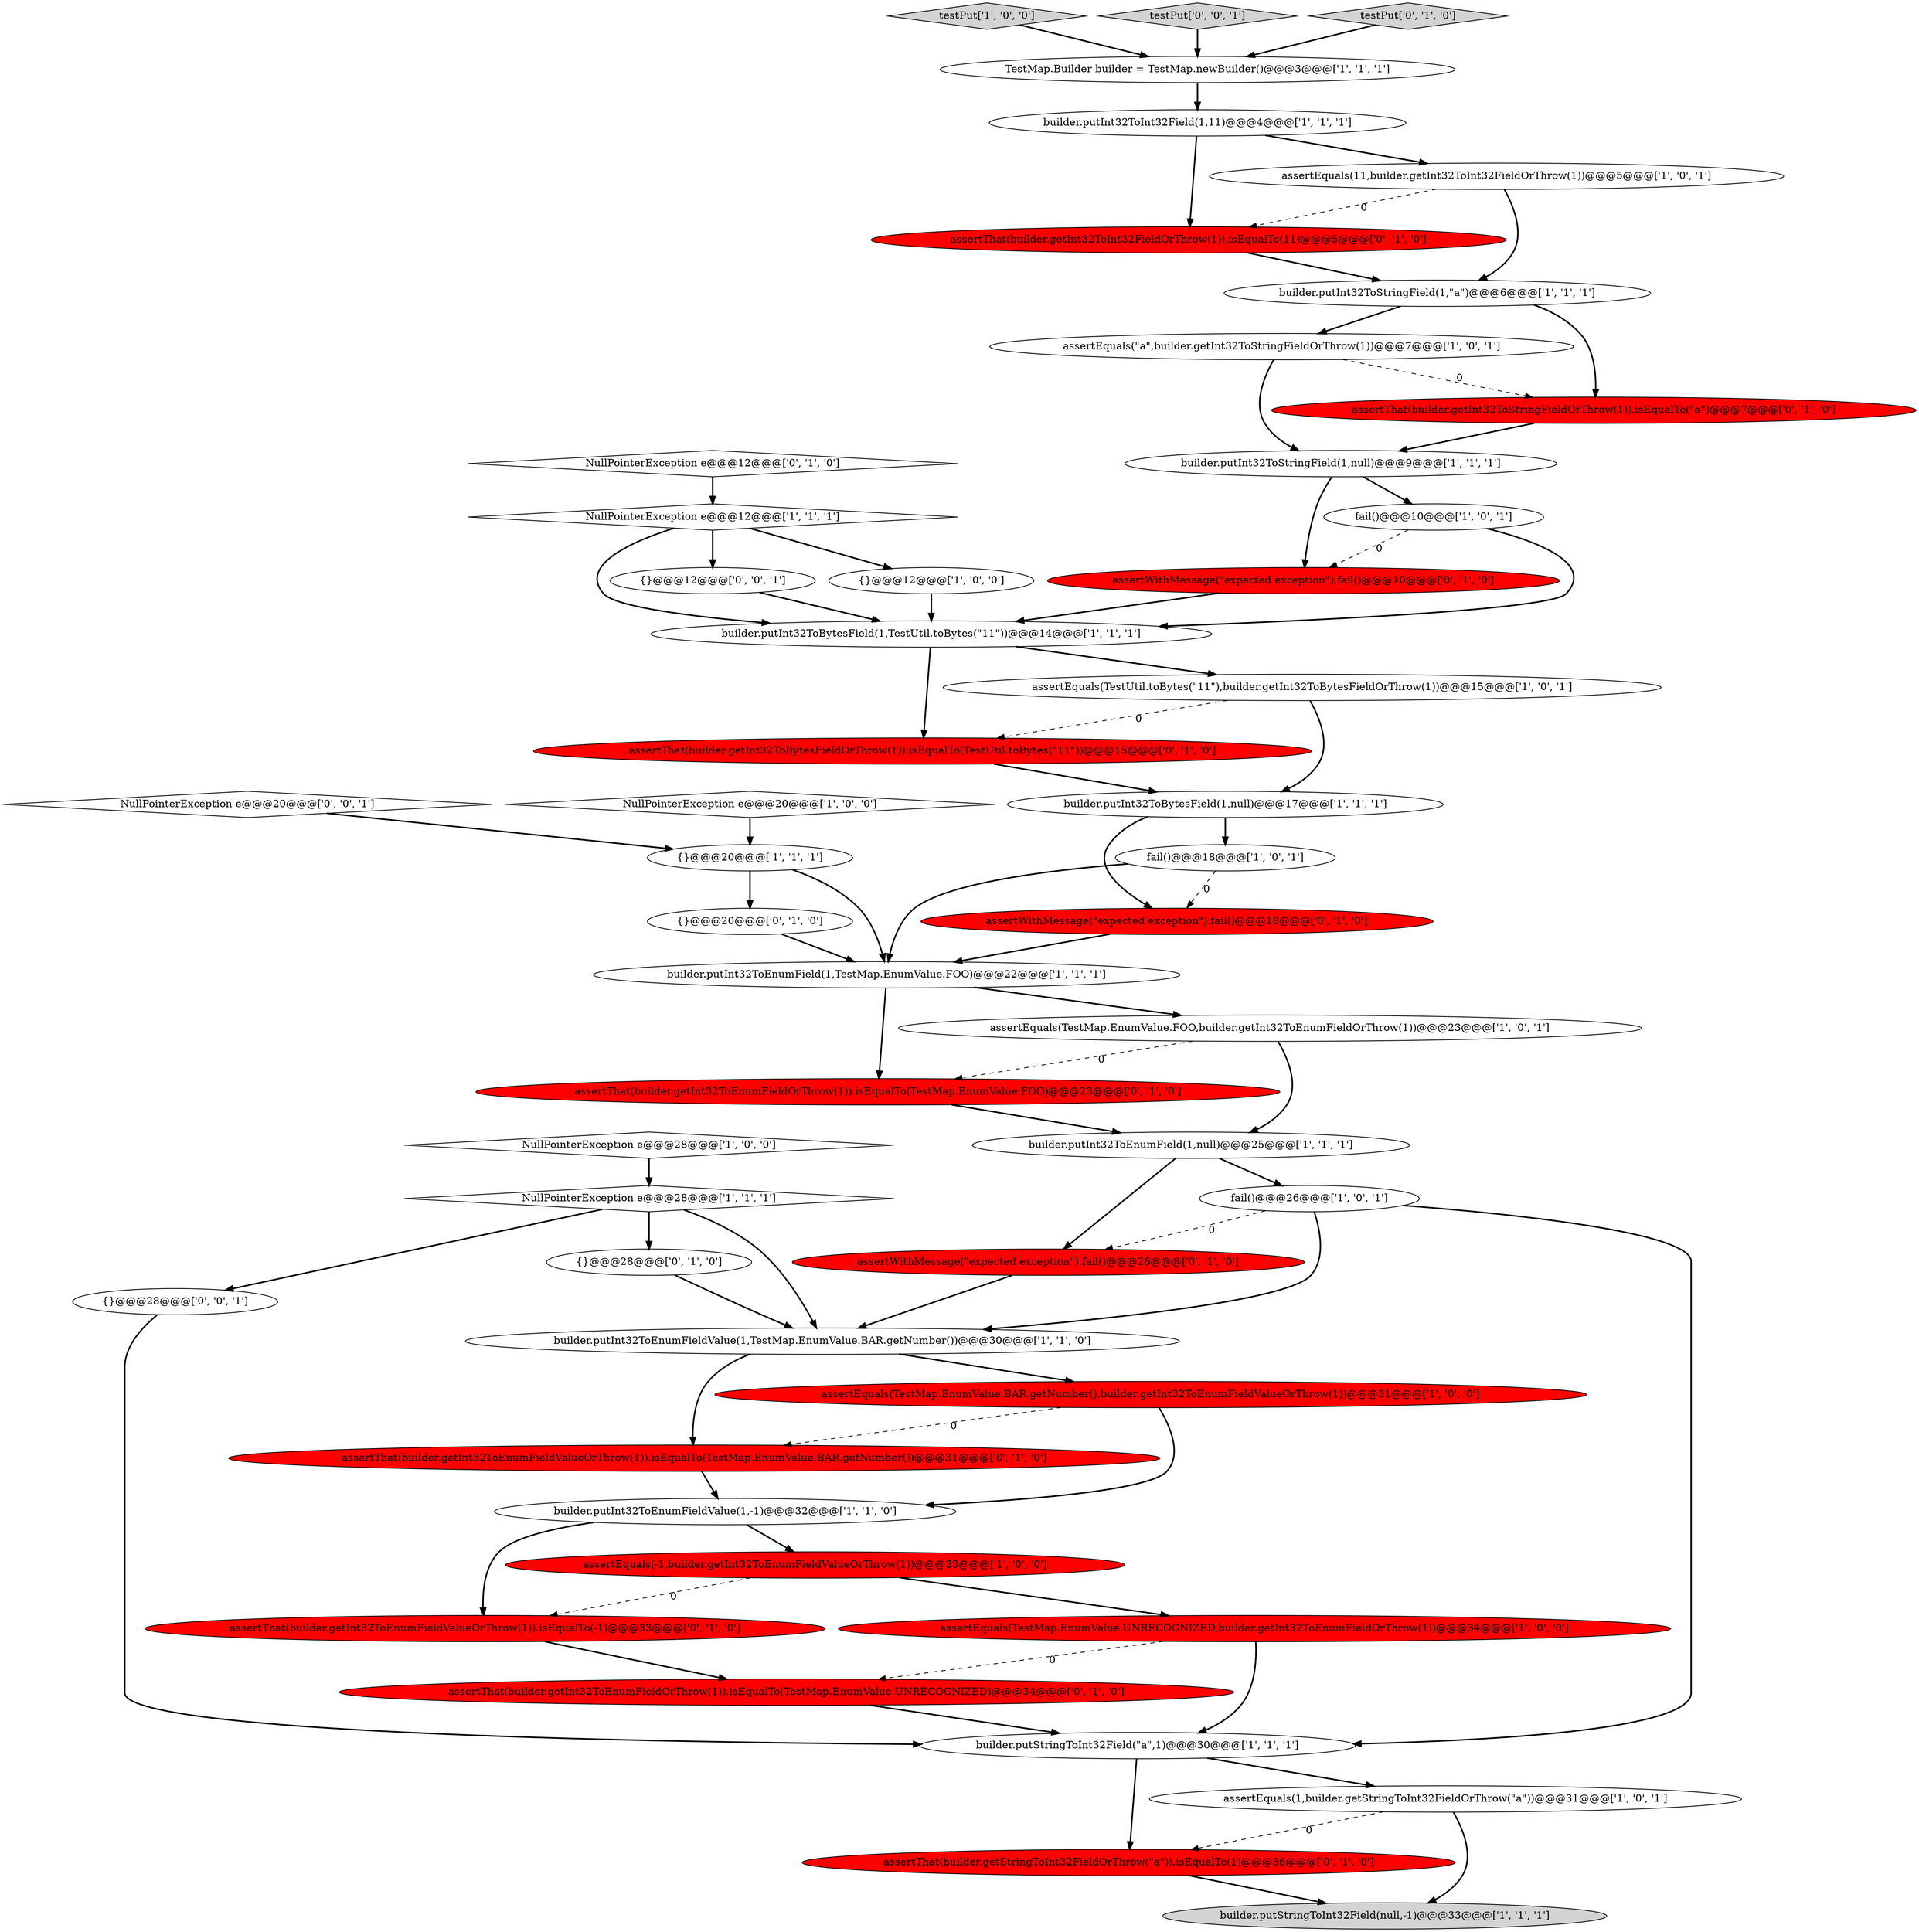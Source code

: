 digraph {
1 [style = filled, label = "assertEquals(TestMap.EnumValue.BAR.getNumber(),builder.getInt32ToEnumFieldValueOrThrow(1))@@@31@@@['1', '0', '0']", fillcolor = red, shape = ellipse image = "AAA1AAABBB1BBB"];
23 [style = filled, label = "{}@@@20@@@['1', '1', '1']", fillcolor = white, shape = ellipse image = "AAA0AAABBB1BBB"];
40 [style = filled, label = "assertThat(builder.getInt32ToBytesFieldOrThrow(1)).isEqualTo(TestUtil.toBytes(\"11\"))@@@15@@@['0', '1', '0']", fillcolor = red, shape = ellipse image = "AAA1AAABBB2BBB"];
42 [style = filled, label = "assertThat(builder.getInt32ToEnumFieldOrThrow(1)).isEqualTo(TestMap.EnumValue.FOO)@@@23@@@['0', '1', '0']", fillcolor = red, shape = ellipse image = "AAA1AAABBB2BBB"];
43 [style = filled, label = "assertThat(builder.getInt32ToEnumFieldOrThrow(1)).isEqualTo(TestMap.EnumValue.UNRECOGNIZED)@@@34@@@['0', '1', '0']", fillcolor = red, shape = ellipse image = "AAA1AAABBB2BBB"];
11 [style = filled, label = "testPut['1', '0', '0']", fillcolor = lightgray, shape = diamond image = "AAA0AAABBB1BBB"];
19 [style = filled, label = "builder.putInt32ToEnumFieldValue(1,TestMap.EnumValue.BAR.getNumber())@@@30@@@['1', '1', '0']", fillcolor = white, shape = ellipse image = "AAA0AAABBB1BBB"];
18 [style = filled, label = "builder.putStringToInt32Field(\"a\",1)@@@30@@@['1', '1', '1']", fillcolor = white, shape = ellipse image = "AAA0AAABBB1BBB"];
2 [style = filled, label = "builder.putInt32ToBytesField(1,null)@@@17@@@['1', '1', '1']", fillcolor = white, shape = ellipse image = "AAA0AAABBB1BBB"];
25 [style = filled, label = "fail()@@@26@@@['1', '0', '1']", fillcolor = white, shape = ellipse image = "AAA0AAABBB1BBB"];
30 [style = filled, label = "assertThat(builder.getStringToInt32FieldOrThrow(\"a\")).isEqualTo(1)@@@36@@@['0', '1', '0']", fillcolor = red, shape = ellipse image = "AAA1AAABBB2BBB"];
24 [style = filled, label = "assertEquals(TestMap.EnumValue.UNRECOGNIZED,builder.getInt32ToEnumFieldOrThrow(1))@@@34@@@['1', '0', '0']", fillcolor = red, shape = ellipse image = "AAA1AAABBB1BBB"];
28 [style = filled, label = "builder.putInt32ToStringField(1,null)@@@9@@@['1', '1', '1']", fillcolor = white, shape = ellipse image = "AAA0AAABBB1BBB"];
32 [style = filled, label = "assertThat(builder.getInt32ToInt32FieldOrThrow(1)).isEqualTo(11)@@@5@@@['0', '1', '0']", fillcolor = red, shape = ellipse image = "AAA1AAABBB2BBB"];
48 [style = filled, label = "testPut['0', '0', '1']", fillcolor = lightgray, shape = diamond image = "AAA0AAABBB3BBB"];
17 [style = filled, label = "fail()@@@18@@@['1', '0', '1']", fillcolor = white, shape = ellipse image = "AAA0AAABBB1BBB"];
15 [style = filled, label = "assertEquals(1,builder.getStringToInt32FieldOrThrow(\"a\"))@@@31@@@['1', '0', '1']", fillcolor = white, shape = ellipse image = "AAA0AAABBB1BBB"];
46 [style = filled, label = "NullPointerException e@@@20@@@['0', '0', '1']", fillcolor = white, shape = diamond image = "AAA0AAABBB3BBB"];
10 [style = filled, label = "TestMap.Builder builder = TestMap.newBuilder()@@@3@@@['1', '1', '1']", fillcolor = white, shape = ellipse image = "AAA0AAABBB1BBB"];
16 [style = filled, label = "builder.putInt32ToInt32Field(1,11)@@@4@@@['1', '1', '1']", fillcolor = white, shape = ellipse image = "AAA0AAABBB1BBB"];
39 [style = filled, label = "assertWithMessage(\"expected exception\").fail()@@@26@@@['0', '1', '0']", fillcolor = red, shape = ellipse image = "AAA1AAABBB2BBB"];
5 [style = filled, label = "NullPointerException e@@@12@@@['1', '1', '1']", fillcolor = white, shape = diamond image = "AAA0AAABBB1BBB"];
22 [style = filled, label = "builder.putInt32ToBytesField(1,TestUtil.toBytes(\"11\"))@@@14@@@['1', '1', '1']", fillcolor = white, shape = ellipse image = "AAA0AAABBB1BBB"];
47 [style = filled, label = "{}@@@28@@@['0', '0', '1']", fillcolor = white, shape = ellipse image = "AAA0AAABBB3BBB"];
9 [style = filled, label = "assertEquals(TestMap.EnumValue.FOO,builder.getInt32ToEnumFieldOrThrow(1))@@@23@@@['1', '0', '1']", fillcolor = white, shape = ellipse image = "AAA0AAABBB1BBB"];
13 [style = filled, label = "assertEquals(TestUtil.toBytes(\"11\"),builder.getInt32ToBytesFieldOrThrow(1))@@@15@@@['1', '0', '1']", fillcolor = white, shape = ellipse image = "AAA0AAABBB1BBB"];
33 [style = filled, label = "{}@@@28@@@['0', '1', '0']", fillcolor = white, shape = ellipse image = "AAA0AAABBB2BBB"];
29 [style = filled, label = "assertEquals(11,builder.getInt32ToInt32FieldOrThrow(1))@@@5@@@['1', '0', '1']", fillcolor = white, shape = ellipse image = "AAA0AAABBB1BBB"];
31 [style = filled, label = "assertWithMessage(\"expected exception\").fail()@@@10@@@['0', '1', '0']", fillcolor = red, shape = ellipse image = "AAA1AAABBB2BBB"];
45 [style = filled, label = "{}@@@12@@@['0', '0', '1']", fillcolor = white, shape = ellipse image = "AAA0AAABBB3BBB"];
36 [style = filled, label = "{}@@@20@@@['0', '1', '0']", fillcolor = white, shape = ellipse image = "AAA0AAABBB2BBB"];
12 [style = filled, label = "fail()@@@10@@@['1', '0', '1']", fillcolor = white, shape = ellipse image = "AAA0AAABBB1BBB"];
21 [style = filled, label = "builder.putInt32ToStringField(1,\"a\")@@@6@@@['1', '1', '1']", fillcolor = white, shape = ellipse image = "AAA0AAABBB1BBB"];
35 [style = filled, label = "assertThat(builder.getInt32ToEnumFieldValueOrThrow(1)).isEqualTo(TestMap.EnumValue.BAR.getNumber())@@@31@@@['0', '1', '0']", fillcolor = red, shape = ellipse image = "AAA1AAABBB2BBB"];
27 [style = filled, label = "NullPointerException e@@@28@@@['1', '1', '1']", fillcolor = white, shape = diamond image = "AAA0AAABBB1BBB"];
41 [style = filled, label = "testPut['0', '1', '0']", fillcolor = lightgray, shape = diamond image = "AAA0AAABBB2BBB"];
8 [style = filled, label = "assertEquals(\"a\",builder.getInt32ToStringFieldOrThrow(1))@@@7@@@['1', '0', '1']", fillcolor = white, shape = ellipse image = "AAA0AAABBB1BBB"];
34 [style = filled, label = "assertThat(builder.getInt32ToStringFieldOrThrow(1)).isEqualTo(\"a\")@@@7@@@['0', '1', '0']", fillcolor = red, shape = ellipse image = "AAA1AAABBB2BBB"];
0 [style = filled, label = "{}@@@12@@@['1', '0', '0']", fillcolor = white, shape = ellipse image = "AAA0AAABBB1BBB"];
20 [style = filled, label = "builder.putInt32ToEnumFieldValue(1,-1)@@@32@@@['1', '1', '0']", fillcolor = white, shape = ellipse image = "AAA0AAABBB1BBB"];
26 [style = filled, label = "assertEquals(-1,builder.getInt32ToEnumFieldValueOrThrow(1))@@@33@@@['1', '0', '0']", fillcolor = red, shape = ellipse image = "AAA1AAABBB1BBB"];
4 [style = filled, label = "builder.putInt32ToEnumField(1,null)@@@25@@@['1', '1', '1']", fillcolor = white, shape = ellipse image = "AAA0AAABBB1BBB"];
38 [style = filled, label = "assertWithMessage(\"expected exception\").fail()@@@18@@@['0', '1', '0']", fillcolor = red, shape = ellipse image = "AAA1AAABBB2BBB"];
44 [style = filled, label = "assertThat(builder.getInt32ToEnumFieldValueOrThrow(1)).isEqualTo(-1)@@@33@@@['0', '1', '0']", fillcolor = red, shape = ellipse image = "AAA1AAABBB2BBB"];
3 [style = filled, label = "NullPointerException e@@@20@@@['1', '0', '0']", fillcolor = white, shape = diamond image = "AAA0AAABBB1BBB"];
7 [style = filled, label = "builder.putStringToInt32Field(null,-1)@@@33@@@['1', '1', '1']", fillcolor = lightgray, shape = ellipse image = "AAA0AAABBB1BBB"];
6 [style = filled, label = "NullPointerException e@@@28@@@['1', '0', '0']", fillcolor = white, shape = diamond image = "AAA0AAABBB1BBB"];
37 [style = filled, label = "NullPointerException e@@@12@@@['0', '1', '0']", fillcolor = white, shape = diamond image = "AAA0AAABBB2BBB"];
14 [style = filled, label = "builder.putInt32ToEnumField(1,TestMap.EnumValue.FOO)@@@22@@@['1', '1', '1']", fillcolor = white, shape = ellipse image = "AAA0AAABBB1BBB"];
2->17 [style = bold, label=""];
40->2 [style = bold, label=""];
8->28 [style = bold, label=""];
39->19 [style = bold, label=""];
32->21 [style = bold, label=""];
31->22 [style = bold, label=""];
1->35 [style = dashed, label="0"];
15->7 [style = bold, label=""];
4->25 [style = bold, label=""];
9->42 [style = dashed, label="0"];
47->18 [style = bold, label=""];
35->20 [style = bold, label=""];
20->26 [style = bold, label=""];
29->32 [style = dashed, label="0"];
4->39 [style = bold, label=""];
9->4 [style = bold, label=""];
16->29 [style = bold, label=""];
28->31 [style = bold, label=""];
21->34 [style = bold, label=""];
18->15 [style = bold, label=""];
14->42 [style = bold, label=""];
21->8 [style = bold, label=""];
25->18 [style = bold, label=""];
12->31 [style = dashed, label="0"];
1->20 [style = bold, label=""];
18->30 [style = bold, label=""];
8->34 [style = dashed, label="0"];
15->30 [style = dashed, label="0"];
16->32 [style = bold, label=""];
5->45 [style = bold, label=""];
13->40 [style = dashed, label="0"];
41->10 [style = bold, label=""];
28->12 [style = bold, label=""];
43->18 [style = bold, label=""];
26->24 [style = bold, label=""];
36->14 [style = bold, label=""];
24->18 [style = bold, label=""];
17->38 [style = dashed, label="0"];
26->44 [style = dashed, label="0"];
29->21 [style = bold, label=""];
20->44 [style = bold, label=""];
44->43 [style = bold, label=""];
38->14 [style = bold, label=""];
23->14 [style = bold, label=""];
37->5 [style = bold, label=""];
2->38 [style = bold, label=""];
34->28 [style = bold, label=""];
42->4 [style = bold, label=""];
6->27 [style = bold, label=""];
19->1 [style = bold, label=""];
3->23 [style = bold, label=""];
10->16 [style = bold, label=""];
5->0 [style = bold, label=""];
24->43 [style = dashed, label="0"];
17->14 [style = bold, label=""];
11->10 [style = bold, label=""];
45->22 [style = bold, label=""];
30->7 [style = bold, label=""];
0->22 [style = bold, label=""];
19->35 [style = bold, label=""];
25->19 [style = bold, label=""];
48->10 [style = bold, label=""];
14->9 [style = bold, label=""];
23->36 [style = bold, label=""];
27->19 [style = bold, label=""];
27->33 [style = bold, label=""];
33->19 [style = bold, label=""];
27->47 [style = bold, label=""];
5->22 [style = bold, label=""];
46->23 [style = bold, label=""];
25->39 [style = dashed, label="0"];
12->22 [style = bold, label=""];
22->13 [style = bold, label=""];
22->40 [style = bold, label=""];
13->2 [style = bold, label=""];
}
